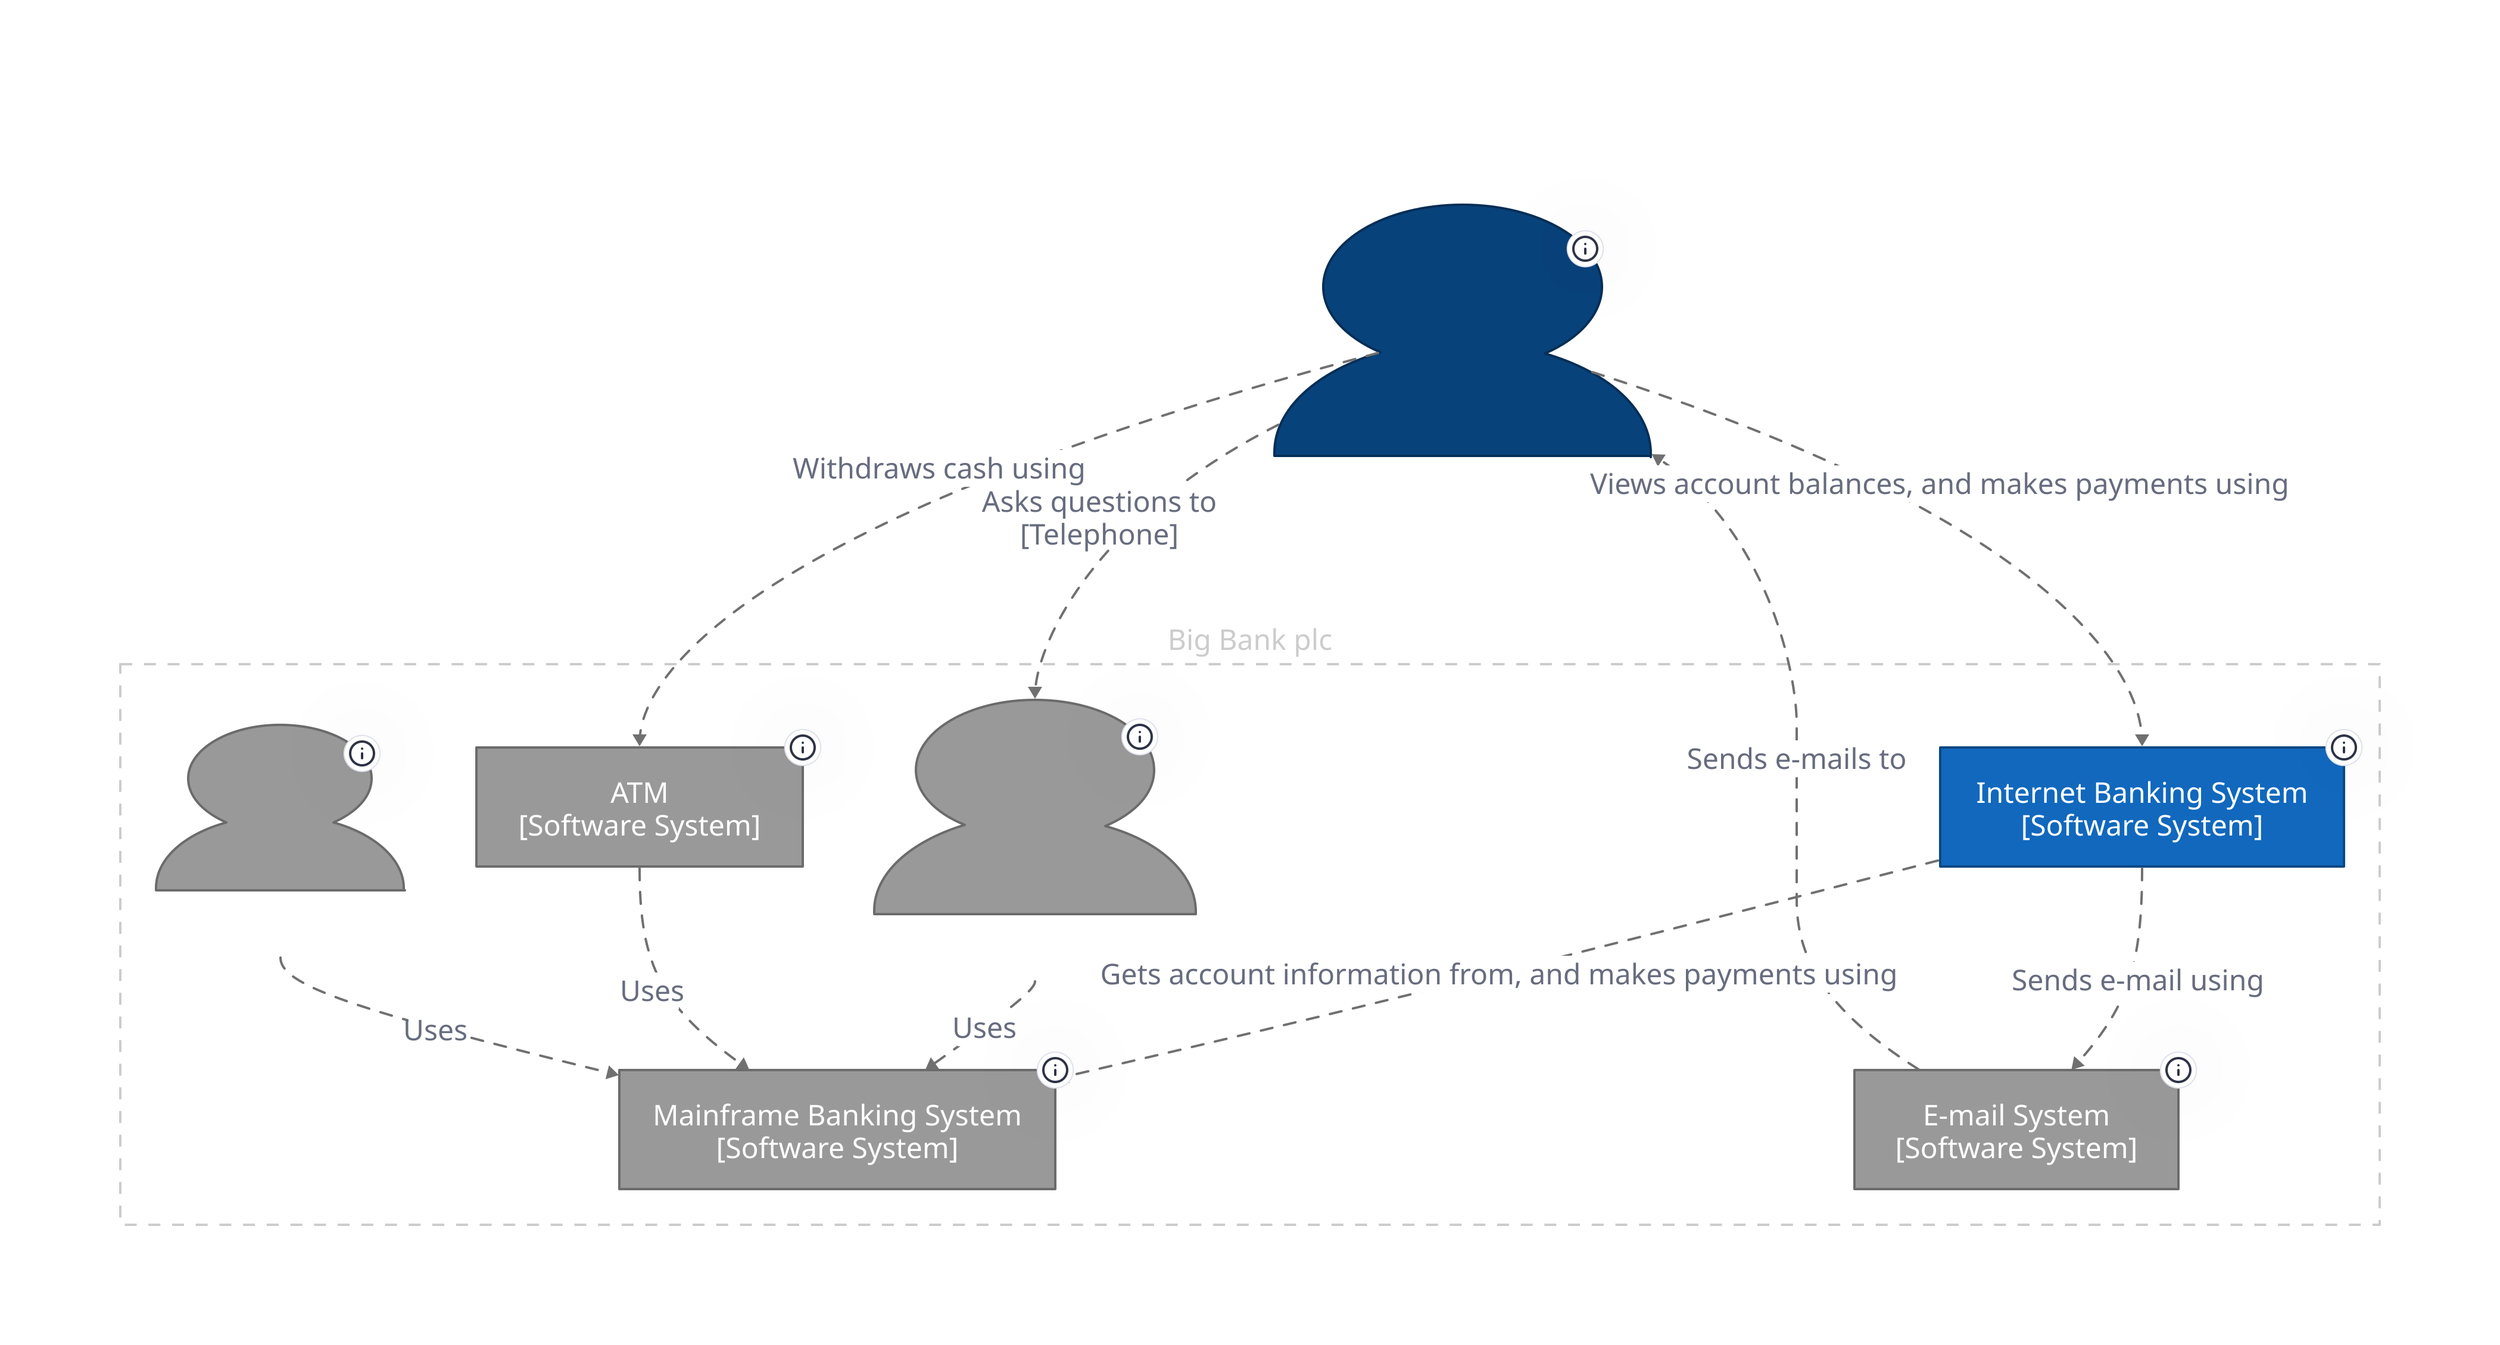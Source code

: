 title: |`md
  # System Landscape
`| {
  near: top-center
}
direction: down
"group_Big Bank plc": {
  label: "Big Bank plc"
  shape: rectangle
  style: {
    fill: "#ffffff"
    font-color: "#cccccc"
    font-size: 24
    opacity: 1.0
    stroke: "#cccccc"
    stroke-dash: 5
    stroke-width: 2
  }
}
container_1: {
  label: "Personal Banking Customer\n[Person]"
  shape: person
  tooltip: "A customer of the bank, with personal bank accounts."
  style: {
    fill: "#08427b"
    font-color: "#ffffff"
    font-size: 22
    multiple: false
    opacity: 1.0
    stroke: "#052e56"
  }
}
"group_Big Bank plc".container_2: {
  label: "Customer Service Staff\n[Person]"
  shape: person
  tooltip: "Customer service staff within the bank."
  style: {
    fill: "#999999"
    font-color: "#ffffff"
    font-size: 22
    multiple: false
    opacity: 1.0
    stroke: "#6b6b6b"
  }
}
"group_Big Bank plc".container_3: {
  label: "Back Office Staff\n[Person]"
  shape: person
  tooltip: "Administration and support staff within the bank."
  style: {
    fill: "#999999"
    font-color: "#ffffff"
    font-size: 22
    multiple: false
    opacity: 1.0
    stroke: "#6b6b6b"
  }
}
"group_Big Bank plc".container_4: {
  label: "Mainframe Banking System\n[Software System]"
  shape: rectangle
  tooltip: "Stores all of the core banking information about customers, accounts, transactions, etc."
  style: {
    fill: "#999999"
    font-color: "#ffffff"
    font-size: 24
    multiple: false
    opacity: 1.0
    stroke: "#6b6b6b"
  }
}
"group_Big Bank plc".container_5: {
  label: "E-mail System\n[Software System]"
  shape: rectangle
  tooltip: "The internal Microsoft Exchange e-mail system."
  style: {
    fill: "#999999"
    font-color: "#ffffff"
    font-size: 24
    multiple: false
    opacity: 1.0
    stroke: "#6b6b6b"
  }
}
"group_Big Bank plc".container_6: {
  label: "ATM\n[Software System]"
  shape: rectangle
  tooltip: "Allows customers to withdraw cash."
  style: {
    fill: "#999999"
    font-color: "#ffffff"
    font-size: 24
    multiple: false
    opacity: 1.0
    stroke: "#6b6b6b"
  }
}
"group_Big Bank plc".container_7: {
  label: "Internet Banking System\n[Software System]"
  shape: rectangle
  tooltip: "Allows customers to view information about their bank accounts, and make payments."
  style: {
    fill: "#1168bd"
    font-color: "#ffffff"
    font-size: 24
    multiple: false
    opacity: 1.0
    stroke: "#0b4884"
  }
}

container_1 -> "group_Big Bank plc".container_7: {
  label: "Views account balances, and makes payments using"
  style: {
    font-size: 24
    opacity: 1.0
    stroke: "#707070"
    stroke-dash: 5
    stroke-width: 2
  }
}
"group_Big Bank plc".container_7 -> "group_Big Bank plc".container_4: {
  label: "Gets account information from, and makes payments using"
  style: {
    font-size: 24
    opacity: 1.0
    stroke: "#707070"
    stroke-dash: 5
    stroke-width: 2
  }
}
"group_Big Bank plc".container_7 -> "group_Big Bank plc".container_5: {
  label: "Sends e-mail using"
  style: {
    font-size: 24
    opacity: 1.0
    stroke: "#707070"
    stroke-dash: 5
    stroke-width: 2
  }
}
"group_Big Bank plc".container_5 -> container_1: {
  label: "Sends e-mails to"
  style: {
    font-size: 24
    opacity: 1.0
    stroke: "#707070"
    stroke-dash: 5
    stroke-width: 2
  }
}
container_1 -> "group_Big Bank plc".container_2: {
  label: "Asks questions to\n[Telephone]"
  style: {
    font-size: 24
    opacity: 1.0
    stroke: "#707070"
    stroke-dash: 5
    stroke-width: 2
  }
}
"group_Big Bank plc".container_2 -> "group_Big Bank plc".container_4: {
  label: "Uses"
  style: {
    font-size: 24
    opacity: 1.0
    stroke: "#707070"
    stroke-dash: 5
    stroke-width: 2
  }
}
container_1 -> "group_Big Bank plc".container_6: {
  label: "Withdraws cash using"
  style: {
    font-size: 24
    opacity: 1.0
    stroke: "#707070"
    stroke-dash: 5
    stroke-width: 2
  }
}
"group_Big Bank plc".container_6 -> "group_Big Bank plc".container_4: {
  label: "Uses"
  style: {
    font-size: 24
    opacity: 1.0
    stroke: "#707070"
    stroke-dash: 5
    stroke-width: 2
  }
}
"group_Big Bank plc".container_3 -> "group_Big Bank plc".container_4: {
  label: "Uses"
  style: {
    font-size: 24
    opacity: 1.0
    stroke: "#707070"
    stroke-dash: 5
    stroke-width: 2
  }
}
